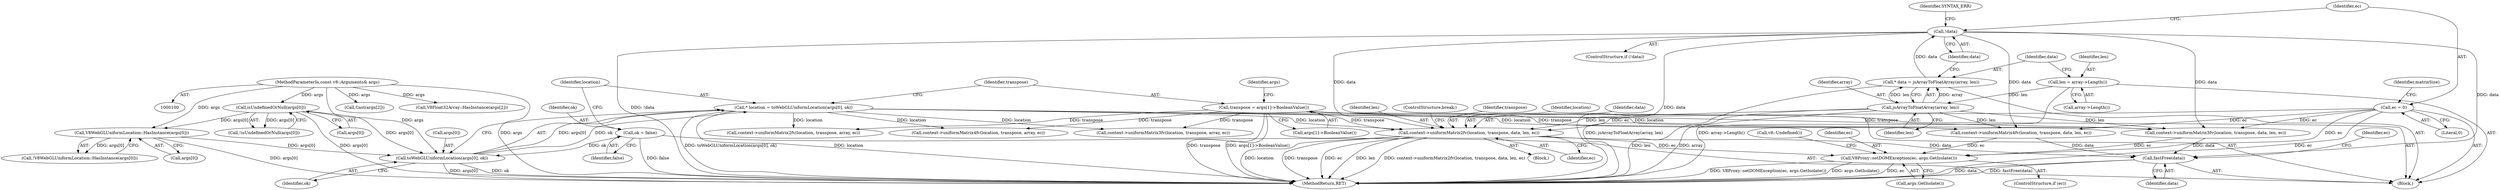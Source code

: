 digraph "0_Chrome_e9372a1bfd3588a80fcf49aa07321f0971dd6091_63@pointer" {
"1000244" [label="(Call,context->uniformMatrix2fv(location, transpose, data, len, ec))"];
"1000140" [label="(Call,* location = toWebGLUniformLocation(args[0], ok))"];
"1000142" [label="(Call,toWebGLUniformLocation(args[0], ok))"];
"1000122" [label="(Call,isUndefinedOrNull(args[0]))"];
"1000101" [label="(MethodParameterIn,const v8::Arguments& args)"];
"1000127" [label="(Call,V8WebGLUniformLocation::HasInstance(args[0]))"];
"1000136" [label="(Call,ok = false)"];
"1000148" [label="(Call,transpose = args[1]->BooleanValue())"];
"1000228" [label="(Call,!data)"];
"1000222" [label="(Call,* data = jsArrayToFloatArray(array, len))"];
"1000224" [label="(Call,jsArrayToFloatArray(array, len))"];
"1000218" [label="(Call,len = array->Length())"];
"1000237" [label="(Call,ec = 0)"];
"1000270" [label="(Call,fastFree(data))"];
"1000274" [label="(Call,V8Proxy::setDOMException(ec, args.GetIsolate()))"];
"1000219" [label="(Identifier,len)"];
"1000218" [label="(Call,len = array->Length())"];
"1000142" [label="(Call,toWebGLUniformLocation(args[0], ok))"];
"1000274" [label="(Call,V8Proxy::setDOMException(ec, args.GetIsolate()))"];
"1000213" [label="(Call,Cast(args[2]))"];
"1000149" [label="(Identifier,transpose)"];
"1000232" [label="(Identifier,SYNTAX_ERR)"];
"1000246" [label="(Identifier,transpose)"];
"1000271" [label="(Identifier,data)"];
"1000245" [label="(Identifier,location)"];
"1000244" [label="(Call,context->uniformMatrix2fv(location, transpose, data, len, ec))"];
"1000224" [label="(Call,jsArrayToFloatArray(array, len))"];
"1000273" [label="(Identifier,ec)"];
"1000103" [label="(Block,)"];
"1000143" [label="(Call,args[0])"];
"1000122" [label="(Call,isUndefinedOrNull(args[0]))"];
"1000276" [label="(Call,args.GetIsolate())"];
"1000140" [label="(Call,* location = toWebGLUniformLocation(args[0], ok))"];
"1000247" [label="(Identifier,data)"];
"1000270" [label="(Call,fastFree(data))"];
"1000237" [label="(Call,ec = 0)"];
"1000126" [label="(Call,!V8WebGLUniformLocation::HasInstance(args[0]))"];
"1000260" [label="(Call,context->uniformMatrix4fv(location, transpose, data, len, ec))"];
"1000226" [label="(Identifier,len)"];
"1000220" [label="(Call,array->Length())"];
"1000141" [label="(Identifier,location)"];
"1000174" [label="(Call,context->uniformMatrix2fv(location, transpose, array, ec))"];
"1000241" [label="(Identifier,matrixSize)"];
"1000150" [label="(Call,args[1]->BooleanValue())"];
"1000242" [label="(Block,)"];
"1000252" [label="(Call,context->uniformMatrix3fv(location, transpose, data, len, ec))"];
"1000181" [label="(Call,context->uniformMatrix3fv(location, transpose, array, ec))"];
"1000248" [label="(Identifier,len)"];
"1000123" [label="(Call,args[0])"];
"1000128" [label="(Call,args[0])"];
"1000136" [label="(Call,ok = false)"];
"1000222" [label="(Call,* data = jsArrayToFloatArray(array, len))"];
"1000228" [label="(Call,!data)"];
"1000188" [label="(Call,context->uniformMatrix4fv(location, transpose, array, ec))"];
"1000227" [label="(ControlStructure,if (!data))"];
"1000272" [label="(ControlStructure,if (ec))"];
"1000223" [label="(Identifier,data)"];
"1000275" [label="(Identifier,ec)"];
"1000152" [label="(Call,V8Float32Array::HasInstance(args[2]))"];
"1000138" [label="(Identifier,false)"];
"1000225" [label="(Identifier,array)"];
"1000127" [label="(Call,V8WebGLUniformLocation::HasInstance(args[0]))"];
"1000238" [label="(Identifier,ec)"];
"1000154" [label="(Identifier,args)"];
"1000278" [label="(Call,v8::Undefined())"];
"1000250" [label="(ControlStructure,break;)"];
"1000101" [label="(MethodParameterIn,const v8::Arguments& args)"];
"1000121" [label="(Call,!isUndefinedOrNull(args[0]))"];
"1000137" [label="(Identifier,ok)"];
"1000279" [label="(MethodReturn,RET)"];
"1000148" [label="(Call,transpose = args[1]->BooleanValue())"];
"1000146" [label="(Identifier,ok)"];
"1000249" [label="(Identifier,ec)"];
"1000239" [label="(Literal,0)"];
"1000229" [label="(Identifier,data)"];
"1000244" -> "1000242"  [label="AST: "];
"1000244" -> "1000249"  [label="CFG: "];
"1000245" -> "1000244"  [label="AST: "];
"1000246" -> "1000244"  [label="AST: "];
"1000247" -> "1000244"  [label="AST: "];
"1000248" -> "1000244"  [label="AST: "];
"1000249" -> "1000244"  [label="AST: "];
"1000250" -> "1000244"  [label="CFG: "];
"1000244" -> "1000279"  [label="DDG: len"];
"1000244" -> "1000279"  [label="DDG: context->uniformMatrix2fv(location, transpose, data, len, ec)"];
"1000244" -> "1000279"  [label="DDG: location"];
"1000244" -> "1000279"  [label="DDG: transpose"];
"1000244" -> "1000279"  [label="DDG: ec"];
"1000140" -> "1000244"  [label="DDG: location"];
"1000148" -> "1000244"  [label="DDG: transpose"];
"1000228" -> "1000244"  [label="DDG: data"];
"1000224" -> "1000244"  [label="DDG: len"];
"1000237" -> "1000244"  [label="DDG: ec"];
"1000244" -> "1000270"  [label="DDG: data"];
"1000244" -> "1000274"  [label="DDG: ec"];
"1000140" -> "1000103"  [label="AST: "];
"1000140" -> "1000142"  [label="CFG: "];
"1000141" -> "1000140"  [label="AST: "];
"1000142" -> "1000140"  [label="AST: "];
"1000149" -> "1000140"  [label="CFG: "];
"1000140" -> "1000279"  [label="DDG: toWebGLUniformLocation(args[0], ok)"];
"1000140" -> "1000279"  [label="DDG: location"];
"1000142" -> "1000140"  [label="DDG: args[0]"];
"1000142" -> "1000140"  [label="DDG: ok"];
"1000140" -> "1000174"  [label="DDG: location"];
"1000140" -> "1000181"  [label="DDG: location"];
"1000140" -> "1000188"  [label="DDG: location"];
"1000140" -> "1000252"  [label="DDG: location"];
"1000140" -> "1000260"  [label="DDG: location"];
"1000142" -> "1000146"  [label="CFG: "];
"1000143" -> "1000142"  [label="AST: "];
"1000146" -> "1000142"  [label="AST: "];
"1000142" -> "1000279"  [label="DDG: args[0]"];
"1000142" -> "1000279"  [label="DDG: ok"];
"1000122" -> "1000142"  [label="DDG: args[0]"];
"1000127" -> "1000142"  [label="DDG: args[0]"];
"1000101" -> "1000142"  [label="DDG: args"];
"1000136" -> "1000142"  [label="DDG: ok"];
"1000122" -> "1000121"  [label="AST: "];
"1000122" -> "1000123"  [label="CFG: "];
"1000123" -> "1000122"  [label="AST: "];
"1000121" -> "1000122"  [label="CFG: "];
"1000122" -> "1000279"  [label="DDG: args[0]"];
"1000122" -> "1000121"  [label="DDG: args[0]"];
"1000101" -> "1000122"  [label="DDG: args"];
"1000122" -> "1000127"  [label="DDG: args[0]"];
"1000101" -> "1000100"  [label="AST: "];
"1000101" -> "1000279"  [label="DDG: args"];
"1000101" -> "1000127"  [label="DDG: args"];
"1000101" -> "1000152"  [label="DDG: args"];
"1000101" -> "1000213"  [label="DDG: args"];
"1000127" -> "1000126"  [label="AST: "];
"1000127" -> "1000128"  [label="CFG: "];
"1000128" -> "1000127"  [label="AST: "];
"1000126" -> "1000127"  [label="CFG: "];
"1000127" -> "1000279"  [label="DDG: args[0]"];
"1000127" -> "1000126"  [label="DDG: args[0]"];
"1000136" -> "1000103"  [label="AST: "];
"1000136" -> "1000138"  [label="CFG: "];
"1000137" -> "1000136"  [label="AST: "];
"1000138" -> "1000136"  [label="AST: "];
"1000141" -> "1000136"  [label="CFG: "];
"1000136" -> "1000279"  [label="DDG: false"];
"1000148" -> "1000103"  [label="AST: "];
"1000148" -> "1000150"  [label="CFG: "];
"1000149" -> "1000148"  [label="AST: "];
"1000150" -> "1000148"  [label="AST: "];
"1000154" -> "1000148"  [label="CFG: "];
"1000148" -> "1000279"  [label="DDG: transpose"];
"1000148" -> "1000279"  [label="DDG: args[1]->BooleanValue()"];
"1000148" -> "1000174"  [label="DDG: transpose"];
"1000148" -> "1000181"  [label="DDG: transpose"];
"1000148" -> "1000188"  [label="DDG: transpose"];
"1000148" -> "1000252"  [label="DDG: transpose"];
"1000148" -> "1000260"  [label="DDG: transpose"];
"1000228" -> "1000227"  [label="AST: "];
"1000228" -> "1000229"  [label="CFG: "];
"1000229" -> "1000228"  [label="AST: "];
"1000232" -> "1000228"  [label="CFG: "];
"1000238" -> "1000228"  [label="CFG: "];
"1000228" -> "1000279"  [label="DDG: !data"];
"1000228" -> "1000279"  [label="DDG: data"];
"1000222" -> "1000228"  [label="DDG: data"];
"1000228" -> "1000252"  [label="DDG: data"];
"1000228" -> "1000260"  [label="DDG: data"];
"1000228" -> "1000270"  [label="DDG: data"];
"1000222" -> "1000103"  [label="AST: "];
"1000222" -> "1000224"  [label="CFG: "];
"1000223" -> "1000222"  [label="AST: "];
"1000224" -> "1000222"  [label="AST: "];
"1000229" -> "1000222"  [label="CFG: "];
"1000222" -> "1000279"  [label="DDG: jsArrayToFloatArray(array, len)"];
"1000224" -> "1000222"  [label="DDG: array"];
"1000224" -> "1000222"  [label="DDG: len"];
"1000224" -> "1000226"  [label="CFG: "];
"1000225" -> "1000224"  [label="AST: "];
"1000226" -> "1000224"  [label="AST: "];
"1000224" -> "1000279"  [label="DDG: array"];
"1000224" -> "1000279"  [label="DDG: len"];
"1000218" -> "1000224"  [label="DDG: len"];
"1000224" -> "1000252"  [label="DDG: len"];
"1000224" -> "1000260"  [label="DDG: len"];
"1000218" -> "1000103"  [label="AST: "];
"1000218" -> "1000220"  [label="CFG: "];
"1000219" -> "1000218"  [label="AST: "];
"1000220" -> "1000218"  [label="AST: "];
"1000223" -> "1000218"  [label="CFG: "];
"1000218" -> "1000279"  [label="DDG: array->Length()"];
"1000237" -> "1000103"  [label="AST: "];
"1000237" -> "1000239"  [label="CFG: "];
"1000238" -> "1000237"  [label="AST: "];
"1000239" -> "1000237"  [label="AST: "];
"1000241" -> "1000237"  [label="CFG: "];
"1000237" -> "1000279"  [label="DDG: ec"];
"1000237" -> "1000252"  [label="DDG: ec"];
"1000237" -> "1000260"  [label="DDG: ec"];
"1000237" -> "1000274"  [label="DDG: ec"];
"1000270" -> "1000103"  [label="AST: "];
"1000270" -> "1000271"  [label="CFG: "];
"1000271" -> "1000270"  [label="AST: "];
"1000273" -> "1000270"  [label="CFG: "];
"1000270" -> "1000279"  [label="DDG: fastFree(data)"];
"1000270" -> "1000279"  [label="DDG: data"];
"1000252" -> "1000270"  [label="DDG: data"];
"1000260" -> "1000270"  [label="DDG: data"];
"1000274" -> "1000272"  [label="AST: "];
"1000274" -> "1000276"  [label="CFG: "];
"1000275" -> "1000274"  [label="AST: "];
"1000276" -> "1000274"  [label="AST: "];
"1000278" -> "1000274"  [label="CFG: "];
"1000274" -> "1000279"  [label="DDG: ec"];
"1000274" -> "1000279"  [label="DDG: V8Proxy::setDOMException(ec, args.GetIsolate())"];
"1000274" -> "1000279"  [label="DDG: args.GetIsolate()"];
"1000260" -> "1000274"  [label="DDG: ec"];
"1000252" -> "1000274"  [label="DDG: ec"];
}
